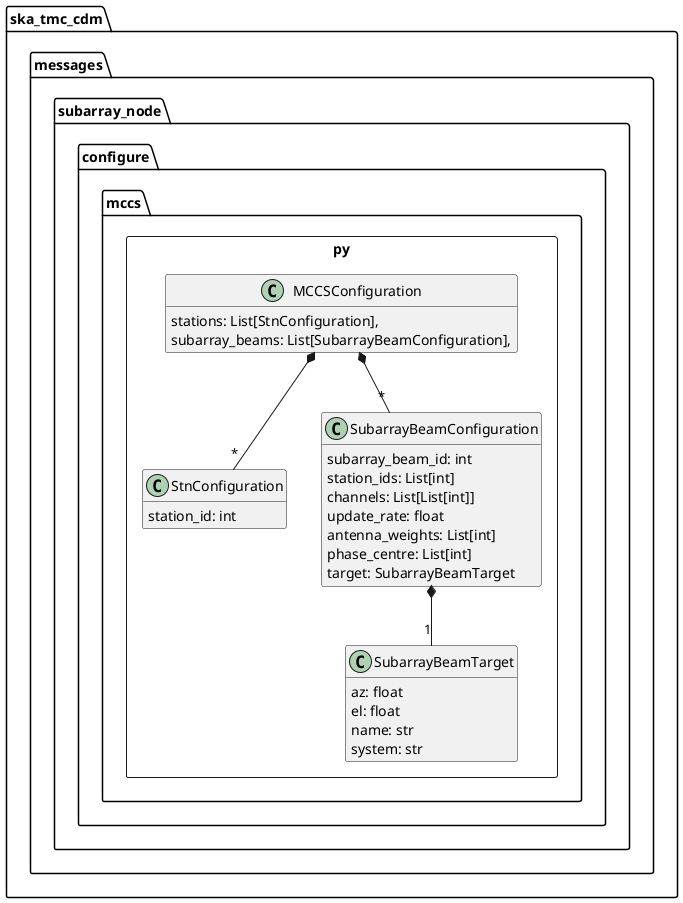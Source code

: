 @startuml
hide empty members

package ska_tmc_cdm.messages.subarray_node.configure {
    package mccs.py <<Rectangle>> {

        class StnConfiguration {
            station_id: int
        }

        class SubarrayBeamConfiguration {
            subarray_beam_id: int
            station_ids: List[int]
            channels: List[List[int]]
            update_rate: float
            antenna_weights: List[int]
            phase_centre: List[int]
            target: SubarrayBeamTarget
        }

        class SubarrayBeamTarget {
             az: float
             el: float
             name: str
             system: str
          }
        SubarrayBeamConfiguration *-- "1" SubarrayBeamTarget

        class MCCSConfiguration {
            stations: List[StnConfiguration],
            subarray_beams: List[SubarrayBeamConfiguration],
        }
        MCCSConfiguration *-- "*" StnConfiguration
        MCCSConfiguration *-- "*" SubarrayBeamConfiguration
    }
}

@enduml
